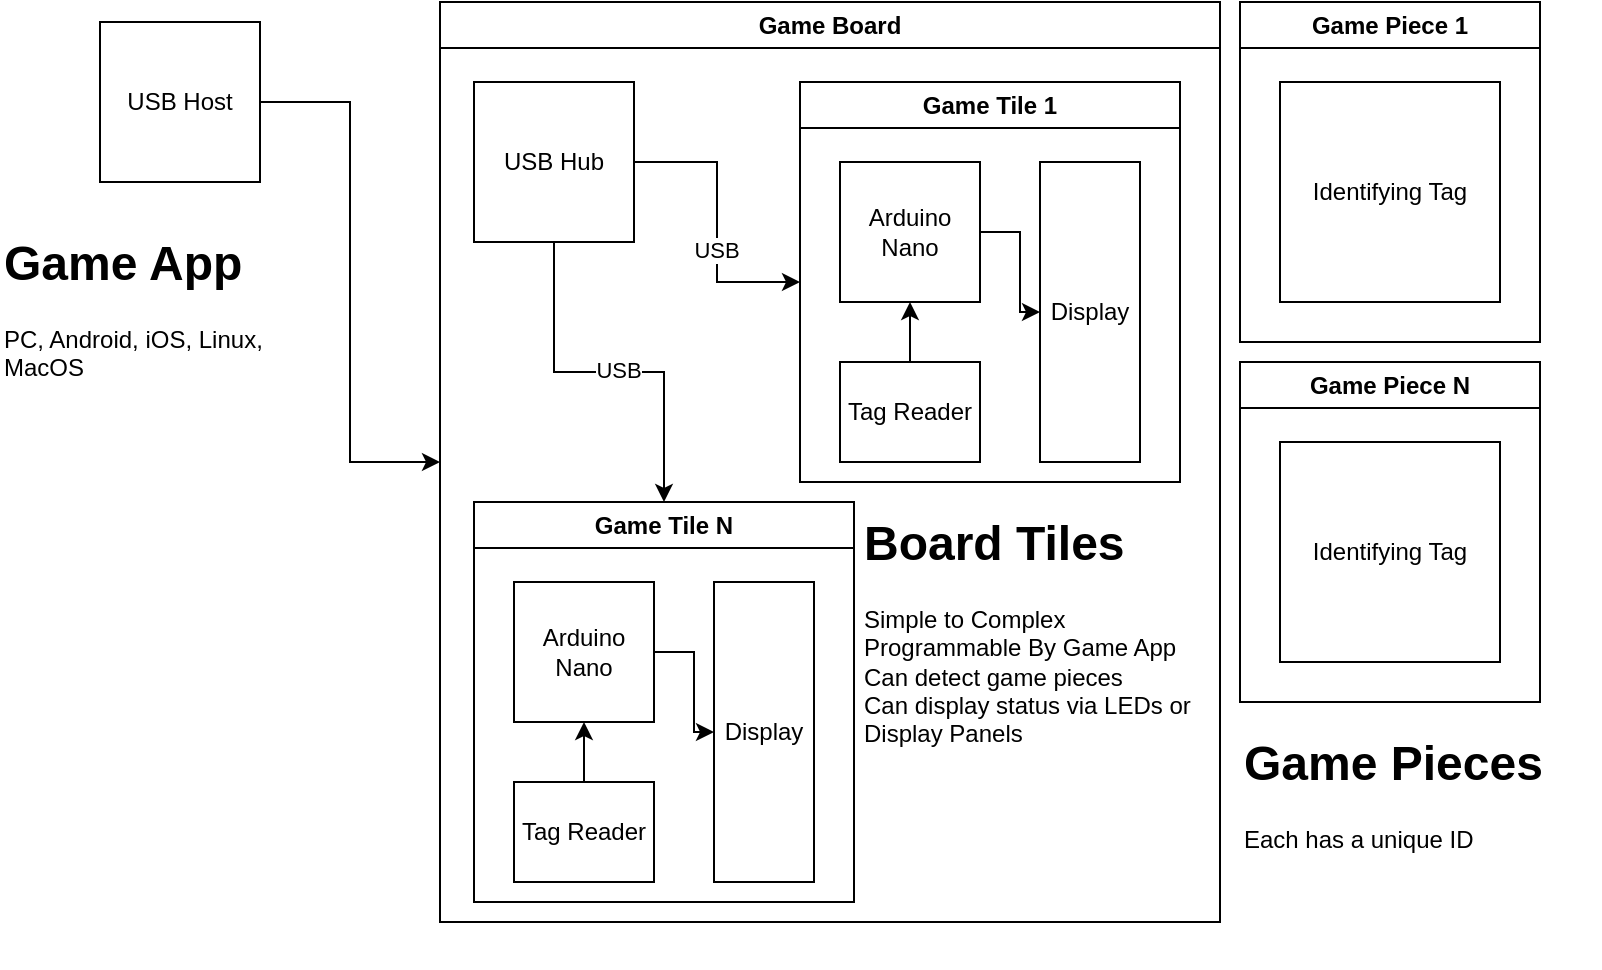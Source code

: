 <mxfile version="24.2.0" type="github">
  <diagram name="Page-1" id="90a13364-a465-7bf4-72fc-28e22215d7a0">
    <mxGraphModel dx="1173" dy="631" grid="1" gridSize="10" guides="1" tooltips="1" connect="1" arrows="1" fold="1" page="1" pageScale="1.5" pageWidth="1100" pageHeight="850" background="none" math="0" shadow="0">
      <root>
        <mxCell id="0" style=";html=1;" />
        <mxCell id="1" style=";html=1;" parent="0" />
        <mxCell id="epikebUd65BMmJqUBiV0-3" style="edgeStyle=orthogonalEdgeStyle;rounded=0;orthogonalLoop=1;jettySize=auto;html=1;entryX=0;entryY=0.5;entryDx=0;entryDy=0;" edge="1" parent="1" source="epikebUd65BMmJqUBiV0-2" target="epikebUd65BMmJqUBiV0-4">
          <mxGeometry relative="1" as="geometry">
            <mxPoint x="480" y="540" as="targetPoint" />
          </mxGeometry>
        </mxCell>
        <mxCell id="epikebUd65BMmJqUBiV0-2" value="USB Host" style="whiteSpace=wrap;html=1;aspect=fixed;" vertex="1" parent="1">
          <mxGeometry x="370" y="460" width="80" height="80" as="geometry" />
        </mxCell>
        <mxCell id="epikebUd65BMmJqUBiV0-4" value="Game Board" style="swimlane;whiteSpace=wrap;html=1;" vertex="1" parent="1">
          <mxGeometry x="540" y="450" width="390" height="460" as="geometry" />
        </mxCell>
        <mxCell id="epikebUd65BMmJqUBiV0-13" style="edgeStyle=orthogonalEdgeStyle;rounded=0;orthogonalLoop=1;jettySize=auto;html=1;entryX=0;entryY=0.5;entryDx=0;entryDy=0;" edge="1" parent="epikebUd65BMmJqUBiV0-4" source="epikebUd65BMmJqUBiV0-1" target="epikebUd65BMmJqUBiV0-6">
          <mxGeometry relative="1" as="geometry" />
        </mxCell>
        <mxCell id="epikebUd65BMmJqUBiV0-14" value="USB" style="edgeLabel;html=1;align=center;verticalAlign=middle;resizable=0;points=[];" vertex="1" connectable="0" parent="epikebUd65BMmJqUBiV0-13">
          <mxGeometry x="0.186" y="-1" relative="1" as="geometry">
            <mxPoint as="offset" />
          </mxGeometry>
        </mxCell>
        <mxCell id="epikebUd65BMmJqUBiV0-21" style="edgeStyle=orthogonalEdgeStyle;rounded=0;orthogonalLoop=1;jettySize=auto;html=1;" edge="1" parent="epikebUd65BMmJqUBiV0-4" source="epikebUd65BMmJqUBiV0-1" target="epikebUd65BMmJqUBiV0-15">
          <mxGeometry relative="1" as="geometry" />
        </mxCell>
        <mxCell id="epikebUd65BMmJqUBiV0-28" value="USB" style="edgeLabel;html=1;align=center;verticalAlign=middle;resizable=0;points=[];" vertex="1" connectable="0" parent="epikebUd65BMmJqUBiV0-21">
          <mxGeometry x="0.049" y="1" relative="1" as="geometry">
            <mxPoint as="offset" />
          </mxGeometry>
        </mxCell>
        <mxCell id="epikebUd65BMmJqUBiV0-1" value="USB Hub" style="whiteSpace=wrap;html=1;aspect=fixed;" vertex="1" parent="epikebUd65BMmJqUBiV0-4">
          <mxGeometry x="17" y="40" width="80" height="80" as="geometry" />
        </mxCell>
        <mxCell id="epikebUd65BMmJqUBiV0-6" value="Game Tile 1" style="swimlane;whiteSpace=wrap;html=1;" vertex="1" parent="epikebUd65BMmJqUBiV0-4">
          <mxGeometry x="180" y="40" width="190" height="200" as="geometry" />
        </mxCell>
        <mxCell id="epikebUd65BMmJqUBiV0-11" style="edgeStyle=orthogonalEdgeStyle;rounded=0;orthogonalLoop=1;jettySize=auto;html=1;" edge="1" parent="epikebUd65BMmJqUBiV0-6" source="epikebUd65BMmJqUBiV0-7" target="epikebUd65BMmJqUBiV0-9">
          <mxGeometry relative="1" as="geometry" />
        </mxCell>
        <mxCell id="epikebUd65BMmJqUBiV0-7" value="Arduino Nano" style="whiteSpace=wrap;html=1;aspect=fixed;" vertex="1" parent="epikebUd65BMmJqUBiV0-6">
          <mxGeometry x="20" y="40" width="70" height="70" as="geometry" />
        </mxCell>
        <mxCell id="epikebUd65BMmJqUBiV0-12" style="edgeStyle=orthogonalEdgeStyle;rounded=0;orthogonalLoop=1;jettySize=auto;html=1;exitX=0.5;exitY=0;exitDx=0;exitDy=0;entryX=0.5;entryY=1;entryDx=0;entryDy=0;" edge="1" parent="epikebUd65BMmJqUBiV0-6" source="epikebUd65BMmJqUBiV0-8" target="epikebUd65BMmJqUBiV0-7">
          <mxGeometry relative="1" as="geometry" />
        </mxCell>
        <mxCell id="epikebUd65BMmJqUBiV0-8" value="Tag Reader" style="rounded=0;whiteSpace=wrap;html=1;" vertex="1" parent="epikebUd65BMmJqUBiV0-6">
          <mxGeometry x="20" y="140" width="70" height="50" as="geometry" />
        </mxCell>
        <mxCell id="epikebUd65BMmJqUBiV0-9" value="Display" style="rounded=0;whiteSpace=wrap;html=1;" vertex="1" parent="epikebUd65BMmJqUBiV0-6">
          <mxGeometry x="120" y="40" width="50" height="150" as="geometry" />
        </mxCell>
        <mxCell id="epikebUd65BMmJqUBiV0-15" value="Game Tile N" style="swimlane;whiteSpace=wrap;html=1;" vertex="1" parent="epikebUd65BMmJqUBiV0-4">
          <mxGeometry x="17" y="250" width="190" height="200" as="geometry" />
        </mxCell>
        <mxCell id="epikebUd65BMmJqUBiV0-16" style="edgeStyle=orthogonalEdgeStyle;rounded=0;orthogonalLoop=1;jettySize=auto;html=1;" edge="1" parent="epikebUd65BMmJqUBiV0-15" source="epikebUd65BMmJqUBiV0-17" target="epikebUd65BMmJqUBiV0-20">
          <mxGeometry relative="1" as="geometry" />
        </mxCell>
        <mxCell id="epikebUd65BMmJqUBiV0-17" value="Arduino Nano" style="whiteSpace=wrap;html=1;aspect=fixed;" vertex="1" parent="epikebUd65BMmJqUBiV0-15">
          <mxGeometry x="20" y="40" width="70" height="70" as="geometry" />
        </mxCell>
        <mxCell id="epikebUd65BMmJqUBiV0-18" style="edgeStyle=orthogonalEdgeStyle;rounded=0;orthogonalLoop=1;jettySize=auto;html=1;exitX=0.5;exitY=0;exitDx=0;exitDy=0;entryX=0.5;entryY=1;entryDx=0;entryDy=0;" edge="1" parent="epikebUd65BMmJqUBiV0-15" source="epikebUd65BMmJqUBiV0-19" target="epikebUd65BMmJqUBiV0-17">
          <mxGeometry relative="1" as="geometry" />
        </mxCell>
        <mxCell id="epikebUd65BMmJqUBiV0-19" value="Tag Reader" style="rounded=0;whiteSpace=wrap;html=1;" vertex="1" parent="epikebUd65BMmJqUBiV0-15">
          <mxGeometry x="20" y="140" width="70" height="50" as="geometry" />
        </mxCell>
        <mxCell id="epikebUd65BMmJqUBiV0-20" value="Display" style="rounded=0;whiteSpace=wrap;html=1;" vertex="1" parent="epikebUd65BMmJqUBiV0-15">
          <mxGeometry x="120" y="40" width="50" height="150" as="geometry" />
        </mxCell>
        <mxCell id="epikebUd65BMmJqUBiV0-29" value="&lt;h1 style=&quot;margin-top: 0px;&quot;&gt;Board Tiles&lt;/h1&gt;&lt;div&gt;Simple to Complex&lt;/div&gt;&lt;div&gt;Programmable By Game App&lt;/div&gt;&lt;div&gt;Can detect game pieces&lt;/div&gt;&lt;div&gt;Can display status via LEDs or Display Panels&lt;/div&gt;" style="text;html=1;whiteSpace=wrap;overflow=hidden;rounded=0;" vertex="1" parent="epikebUd65BMmJqUBiV0-4">
          <mxGeometry x="210" y="250" width="180" height="120" as="geometry" />
        </mxCell>
        <mxCell id="epikebUd65BMmJqUBiV0-22" value="&lt;h1 style=&quot;margin-top: 0px;&quot;&gt;Game App&lt;/h1&gt;&lt;div&gt;PC, Android, iOS, Linux, MacOS&lt;/div&gt;" style="text;html=1;whiteSpace=wrap;overflow=hidden;rounded=0;" vertex="1" parent="1">
          <mxGeometry x="320" y="560" width="140" height="120" as="geometry" />
        </mxCell>
        <mxCell id="epikebUd65BMmJqUBiV0-23" value="Game Piece 1" style="swimlane;whiteSpace=wrap;html=1;" vertex="1" parent="1">
          <mxGeometry x="940" y="450" width="150" height="170" as="geometry" />
        </mxCell>
        <mxCell id="epikebUd65BMmJqUBiV0-24" value="Identifying Tag" style="whiteSpace=wrap;html=1;aspect=fixed;" vertex="1" parent="epikebUd65BMmJqUBiV0-23">
          <mxGeometry x="20" y="40" width="110" height="110" as="geometry" />
        </mxCell>
        <mxCell id="epikebUd65BMmJqUBiV0-26" value="Game Piece N" style="swimlane;whiteSpace=wrap;html=1;" vertex="1" parent="1">
          <mxGeometry x="940" y="630" width="150" height="170" as="geometry" />
        </mxCell>
        <mxCell id="epikebUd65BMmJqUBiV0-27" value="Identifying Tag" style="whiteSpace=wrap;html=1;aspect=fixed;" vertex="1" parent="epikebUd65BMmJqUBiV0-26">
          <mxGeometry x="20" y="40" width="110" height="110" as="geometry" />
        </mxCell>
        <mxCell id="epikebUd65BMmJqUBiV0-30" value="&lt;h1 style=&quot;margin-top: 0px;&quot;&gt;Game Pieces&lt;/h1&gt;&lt;div&gt;Each has a unique ID&lt;/div&gt;" style="text;html=1;whiteSpace=wrap;overflow=hidden;rounded=0;" vertex="1" parent="1">
          <mxGeometry x="940" y="810" width="180" height="120" as="geometry" />
        </mxCell>
      </root>
    </mxGraphModel>
  </diagram>
</mxfile>
